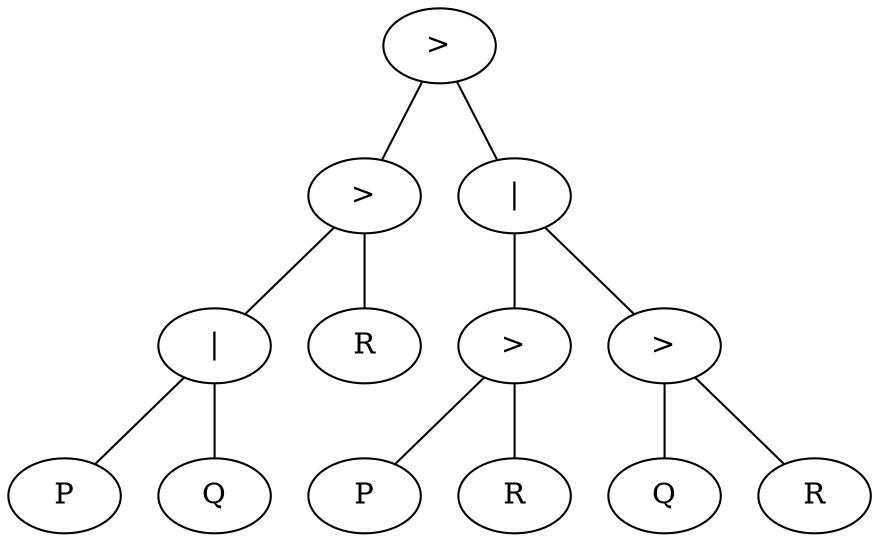 graph logic { 
node [] 
node1 [ label = ">" ]
node2 [ label = ">" ]
node1 -- node2
node3 [ label = "|" ]
node2 -- node3
node4 [ label = "P" ]
node3 -- node4
node5 [ label = "Q" ]
node3 -- node5
node6 [ label = "R" ]
node2 -- node6
node7 [ label = "|" ]
node1 -- node7
node8 [ label = ">" ]
node7 -- node8
node9 [ label = "P" ]
node8 -- node9
node10 [ label = "R" ]
node8 -- node10
node11 [ label = ">" ]
node7 -- node11
node12 [ label = "Q" ]
node11 -- node12
node13 [ label = "R" ]
node11 -- node13
}